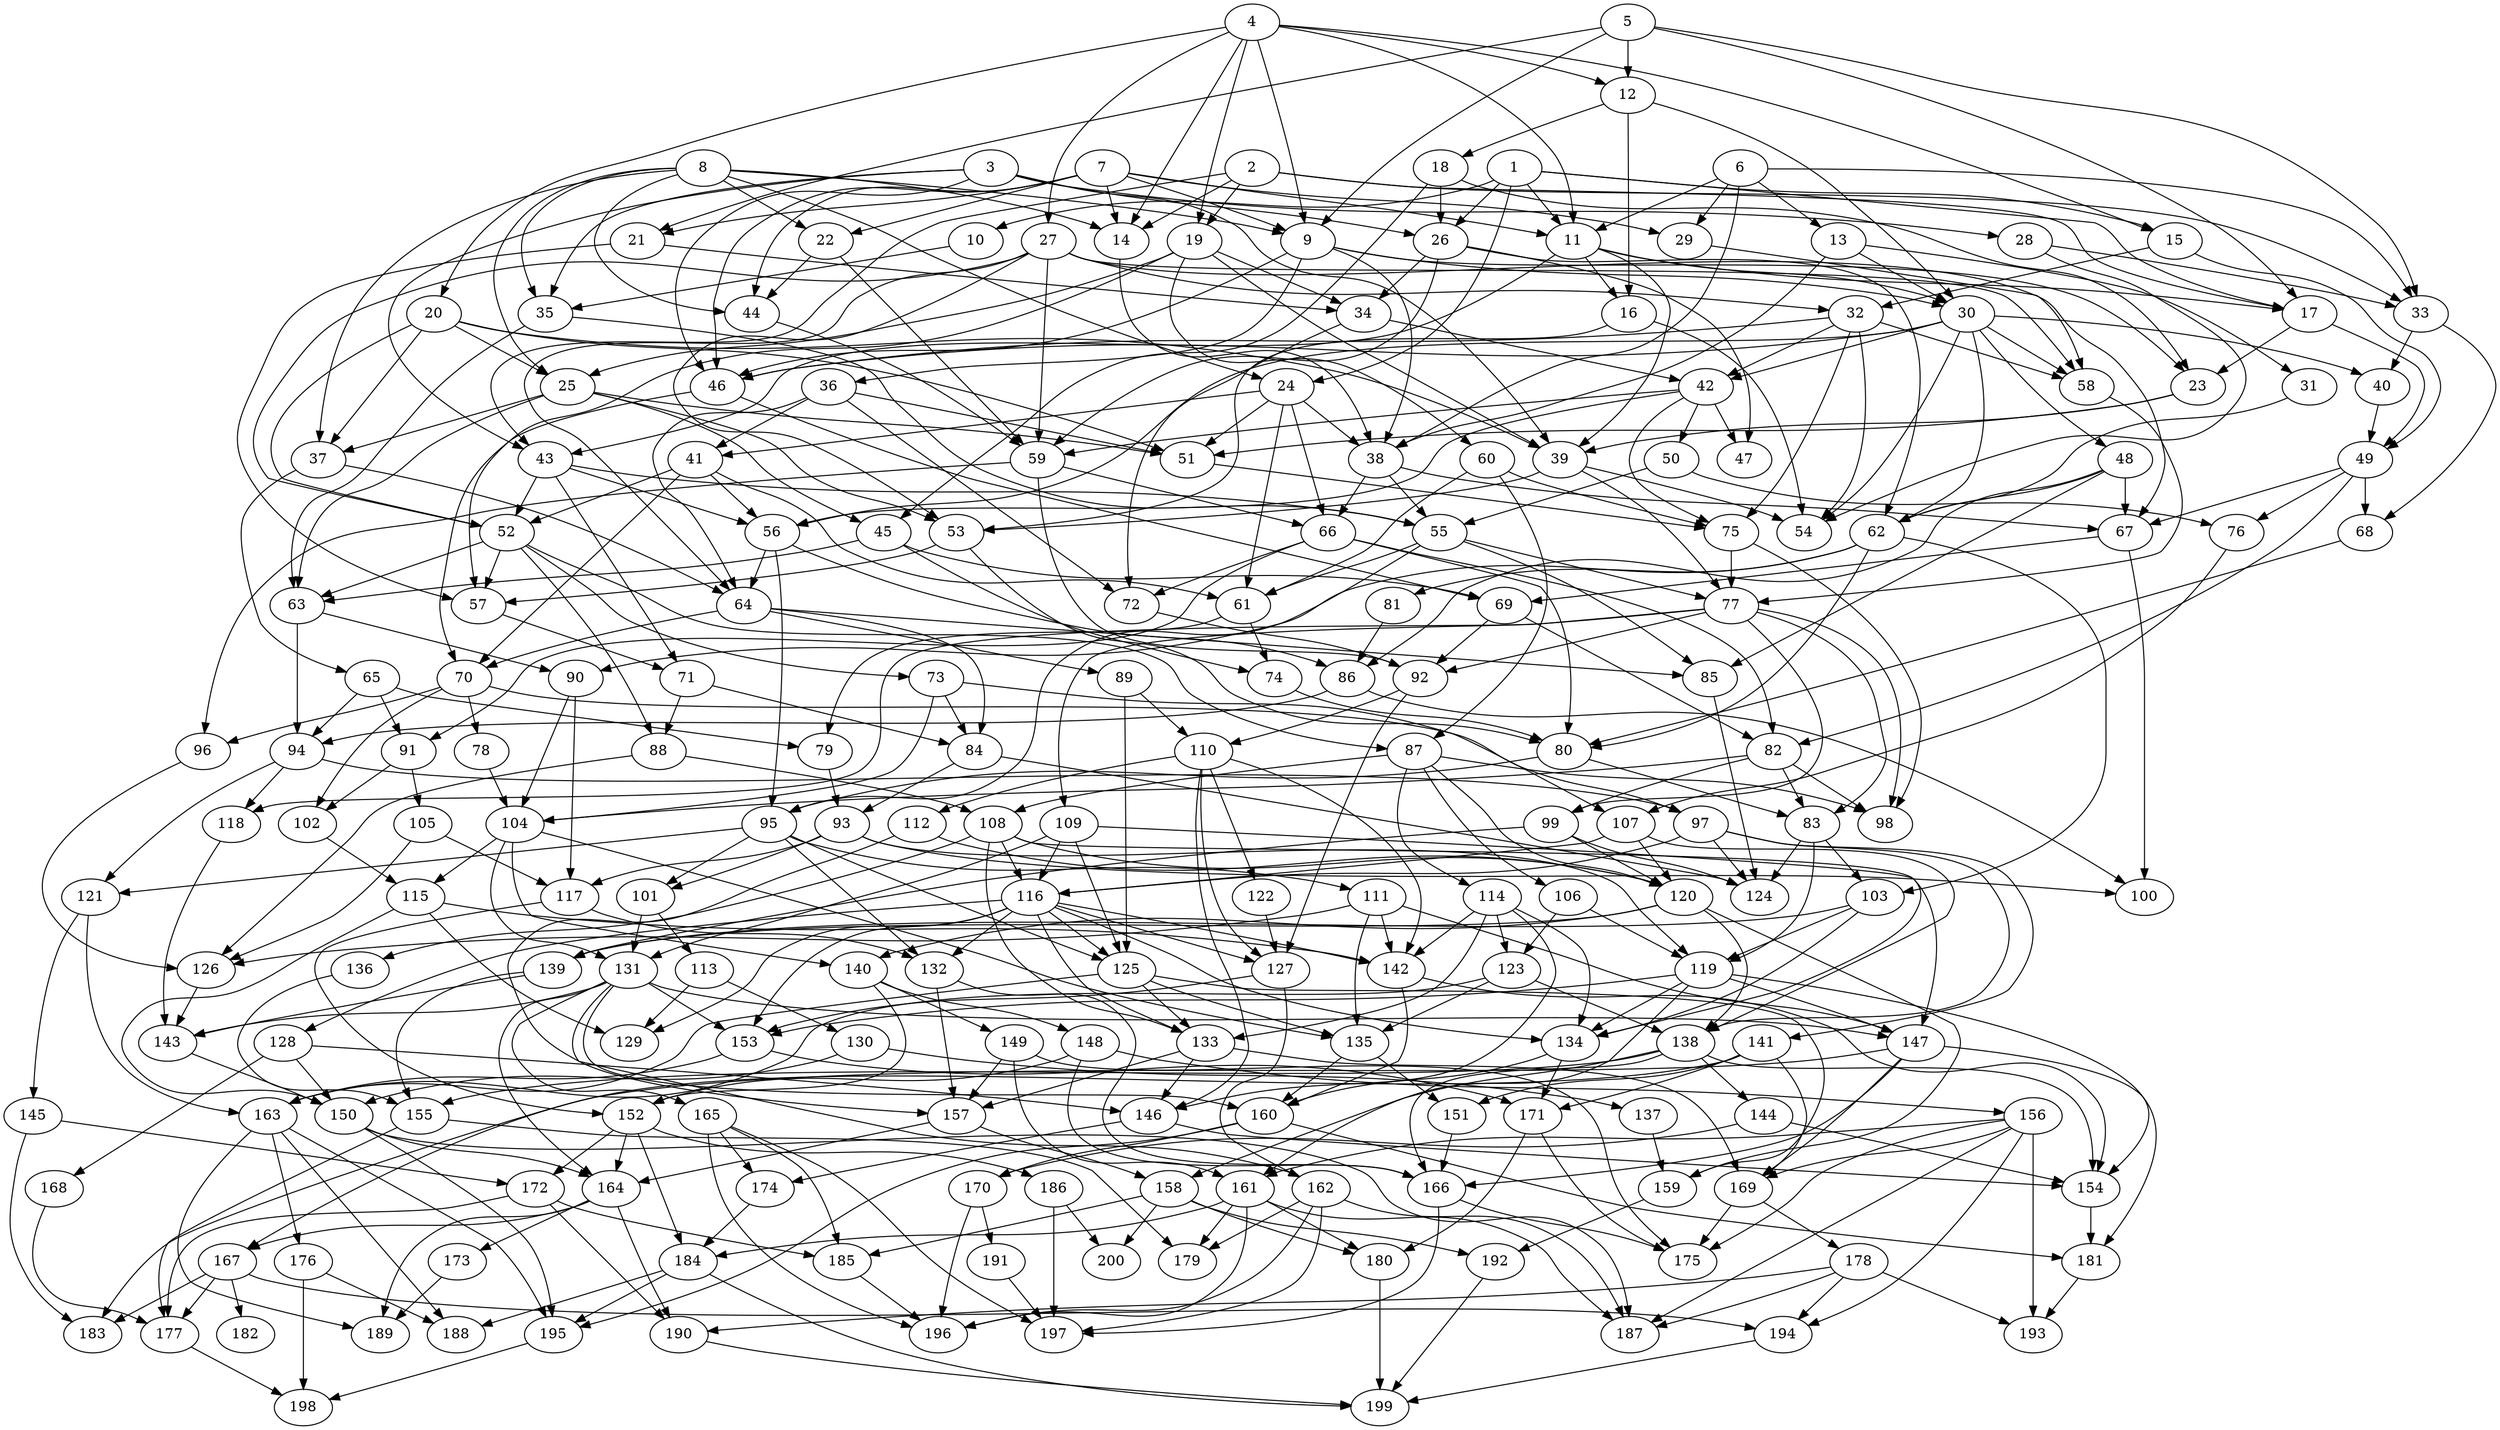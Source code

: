 // DAG automatically generated by daggen at Wed Apr 12 12:21:38 2017
// ./daggen --dot -n 200 --jump=5 --fat=0.4 --regularity=0.8 --density=0.6 
digraph G {
  1 [size="25964885977", alpha="0.12"]
  1 -> 10 [size ="75497472"]
  1 -> 11 [size ="75497472"]
  1 -> 15 [size ="75497472"]
  1 -> 17 [size ="75497472"]
  1 -> 24 [size ="75497472"]
  1 -> 26 [size ="75497472"]
  2 [size="1140397062826", alpha="0.14"]
  2 -> 14 [size ="679477248"]
  2 -> 17 [size ="679477248"]
  2 -> 19 [size ="679477248"]
  2 -> 33 [size ="679477248"]
  2 -> 43 [size ="679477248"]
  3 [size="33122401158", alpha="0.07"]
  3 -> 26 [size ="679477248"]
  3 -> 28 [size ="679477248"]
  3 -> 35 [size ="679477248"]
  3 -> 39 [size ="679477248"]
  3 -> 43 [size ="679477248"]
  3 -> 46 [size ="679477248"]
  4 [size="21089261641", alpha="0.06"]
  4 -> 9 [size ="33554432"]
  4 -> 11 [size ="33554432"]
  4 -> 12 [size ="33554432"]
  4 -> 14 [size ="33554432"]
  4 -> 15 [size ="33554432"]
  4 -> 19 [size ="33554432"]
  4 -> 20 [size ="33554432"]
  4 -> 27 [size ="33554432"]
  5 [size="24059775100", alpha="0.12"]
  5 -> 9 [size ="536870912"]
  5 -> 12 [size ="536870912"]
  5 -> 17 [size ="536870912"]
  5 -> 21 [size ="536870912"]
  5 -> 33 [size ="536870912"]
  6 [size="6160415222", alpha="0.11"]
  6 -> 11 [size ="209715200"]
  6 -> 13 [size ="209715200"]
  6 -> 29 [size ="209715200"]
  6 -> 33 [size ="209715200"]
  6 -> 38 [size ="209715200"]
  7 [size="1073741824000", alpha="0.01"]
  7 -> 9 [size ="838860800"]
  7 -> 11 [size ="838860800"]
  7 -> 14 [size ="838860800"]
  7 -> 21 [size ="838860800"]
  7 -> 22 [size ="838860800"]
  7 -> 29 [size ="838860800"]
  7 -> 44 [size ="838860800"]
  7 -> 46 [size ="838860800"]
  8 [size="186075096754", alpha="0.15"]
  8 -> 9 [size ="301989888"]
  8 -> 14 [size ="301989888"]
  8 -> 22 [size ="301989888"]
  8 -> 24 [size ="301989888"]
  8 -> 25 [size ="301989888"]
  8 -> 35 [size ="301989888"]
  8 -> 37 [size ="301989888"]
  8 -> 44 [size ="301989888"]
  9 [size="134217728000", alpha="0.04"]
  9 -> 23 [size ="209715200"]
  9 -> 30 [size ="209715200"]
  9 -> 36 [size ="209715200"]
  9 -> 38 [size ="209715200"]
  9 -> 46 [size ="209715200"]
  10 [size="3111972638", alpha="0.03"]
  10 -> 35 [size ="134217728"]
  11 [size="41100584138", alpha="0.01"]
  11 -> 16 [size ="838860800"]
  11 -> 17 [size ="838860800"]
  11 -> 30 [size ="838860800"]
  11 -> 39 [size ="838860800"]
  11 -> 43 [size ="838860800"]
  12 [size="8589934592", alpha="0.16"]
  12 -> 16 [size ="33554432"]
  12 -> 18 [size ="33554432"]
  12 -> 30 [size ="33554432"]
  13 [size="123249650992", alpha="0.03"]
  13 -> 30 [size ="536870912"]
  13 -> 31 [size ="536870912"]
  13 -> 38 [size ="536870912"]
  14 [size="275111774154", alpha="0.07"]
  14 -> 38 [size ="209715200"]
  15 [size="196506473850", alpha="0.04"]
  15 -> 32 [size ="411041792"]
  15 -> 49 [size ="411041792"]
  16 [size="14914986371", alpha="0.18"]
  16 -> 53 [size ="301989888"]
  16 -> 54 [size ="301989888"]
  17 [size="673715150", alpha="0.07"]
  17 -> 23 [size ="33554432"]
  17 -> 49 [size ="33554432"]
  18 [size="2816968000", alpha="0.10"]
  18 -> 23 [size ="301989888"]
  18 -> 26 [size ="301989888"]
  18 -> 45 [size ="301989888"]
  19 [size="4443703366", alpha="0.17"]
  19 -> 25 [size ="536870912"]
  19 -> 34 [size ="536870912"]
  19 -> 39 [size ="536870912"]
  19 -> 57 [size ="536870912"]
  19 -> 60 [size ="536870912"]
  20 [size="42218131711", alpha="0.15"]
  20 -> 25 [size ="33554432"]
  20 -> 37 [size ="33554432"]
  20 -> 39 [size ="33554432"]
  20 -> 51 [size ="33554432"]
  20 -> 52 [size ="33554432"]
  21 [size="234467766318", alpha="0.06"]
  21 -> 34 [size ="838860800"]
  21 -> 57 [size ="838860800"]
  22 [size="27479794505", alpha="0.10"]
  22 -> 44 [size ="679477248"]
  22 -> 59 [size ="679477248"]
  23 [size="549755813888", alpha="0.05"]
  23 -> 39 [size ="536870912"]
  23 -> 51 [size ="536870912"]
  24 [size="549755813888", alpha="0.16"]
  24 -> 38 [size ="536870912"]
  24 -> 41 [size ="536870912"]
  24 -> 51 [size ="536870912"]
  24 -> 61 [size ="536870912"]
  24 -> 66 [size ="536870912"]
  25 [size="782757789696", alpha="0.06"]
  25 -> 37 [size ="679477248"]
  25 -> 45 [size ="679477248"]
  25 -> 51 [size ="679477248"]
  25 -> 53 [size ="679477248"]
  25 -> 63 [size ="679477248"]
  26 [size="5924987458", alpha="0.01"]
  26 -> 34 [size ="134217728"]
  26 -> 47 [size ="134217728"]
  26 -> 59 [size ="134217728"]
  26 -> 62 [size ="134217728"]
  27 [size="368293445632", alpha="0.14"]
  27 -> 32 [size ="411041792"]
  27 -> 52 [size ="411041792"]
  27 -> 53 [size ="411041792"]
  27 -> 58 [size ="411041792"]
  27 -> 59 [size ="411041792"]
  27 -> 64 [size ="411041792"]
  27 -> 67 [size ="411041792"]
  28 [size="28991029248", alpha="0.02"]
  28 -> 33 [size ="75497472"]
  28 -> 54 [size ="75497472"]
  29 [size="12039686543", alpha="0.09"]
  29 -> 58 [size ="411041792"]
  30 [size="186566682727", alpha="0.15"]
  30 -> 40 [size ="838860800"]
  30 -> 42 [size ="838860800"]
  30 -> 46 [size ="838860800"]
  30 -> 48 [size ="838860800"]
  30 -> 54 [size ="838860800"]
  30 -> 56 [size ="838860800"]
  30 -> 58 [size ="838860800"]
  30 -> 62 [size ="838860800"]
  31 [size="8589934592", alpha="0.16"]
  31 -> 62 [size ="33554432"]
  32 [size="27652223896", alpha="0.00"]
  32 -> 42 [size ="75497472"]
  32 -> 46 [size ="75497472"]
  32 -> 54 [size ="75497472"]
  32 -> 58 [size ="75497472"]
  32 -> 75 [size ="75497472"]
  33 [size="134217728000", alpha="0.14"]
  33 -> 40 [size ="209715200"]
  33 -> 68 [size ="209715200"]
  34 [size="2311486900", alpha="0.01"]
  34 -> 42 [size ="209715200"]
  34 -> 72 [size ="209715200"]
  35 [size="134217728000", alpha="0.11"]
  35 -> 55 [size ="209715200"]
  35 -> 63 [size ="209715200"]
  36 [size="66951750120", alpha="0.17"]
  36 -> 41 [size ="134217728"]
  36 -> 51 [size ="134217728"]
  36 -> 64 [size ="134217728"]
  36 -> 72 [size ="134217728"]
  37 [size="368293445632", alpha="0.11"]
  37 -> 64 [size ="411041792"]
  37 -> 65 [size ="411041792"]
  38 [size="1073741824000", alpha="0.00"]
  38 -> 55 [size ="838860800"]
  38 -> 66 [size ="838860800"]
  38 -> 67 [size ="838860800"]
  39 [size="530558186763", alpha="0.02"]
  39 -> 53 [size ="838860800"]
  39 -> 54 [size ="838860800"]
  39 -> 77 [size ="838860800"]
  40 [size="134217728000", alpha="0.17"]
  40 -> 49 [size ="209715200"]
  41 [size="28991029248", alpha="0.11"]
  41 -> 52 [size ="75497472"]
  41 -> 56 [size ="75497472"]
  41 -> 61 [size ="75497472"]
  41 -> 70 [size ="75497472"]
  42 [size="7649398113", alpha="0.16"]
  42 -> 47 [size ="301989888"]
  42 -> 50 [size ="301989888"]
  42 -> 56 [size ="301989888"]
  42 -> 59 [size ="301989888"]
  42 -> 75 [size ="301989888"]
  43 [size="1073741824000", alpha="0.04"]
  43 -> 52 [size ="838860800"]
  43 -> 55 [size ="838860800"]
  43 -> 56 [size ="838860800"]
  43 -> 71 [size ="838860800"]
  44 [size="368293445632", alpha="0.04"]
  44 -> 59 [size ="411041792"]
  45 [size="1073741824000", alpha="0.19"]
  45 -> 63 [size ="838860800"]
  45 -> 69 [size ="838860800"]
  45 -> 74 [size ="838860800"]
  46 [size="4438363387", alpha="0.11"]
  46 -> 69 [size ="411041792"]
  46 -> 70 [size ="411041792"]
  47 [size="6963712729", alpha="0.15"]
  48 [size="28991029248", alpha="0.08"]
  48 -> 62 [size ="75497472"]
  48 -> 67 [size ="75497472"]
  48 -> 85 [size ="75497472"]
  48 -> 86 [size ="75497472"]
  49 [size="1154647615", alpha="0.12"]
  49 -> 67 [size ="75497472"]
  49 -> 68 [size ="75497472"]
  49 -> 76 [size ="75497472"]
  49 -> 82 [size ="75497472"]
  50 [size="7966160739", alpha="0.08"]
  50 -> 55 [size ="209715200"]
  50 -> 76 [size ="209715200"]
  51 [size="915643071538", alpha="0.09"]
  51 -> 75 [size ="679477248"]
  52 [size="668178688736", alpha="0.14"]
  52 -> 57 [size ="536870912"]
  52 -> 63 [size ="536870912"]
  52 -> 73 [size ="536870912"]
  52 -> 87 [size ="536870912"]
  52 -> 88 [size ="536870912"]
  53 [size="8589934592", alpha="0.15"]
  53 -> 57 [size ="33554432"]
  53 -> 80 [size ="33554432"]
  54 [size="231928233984", alpha="0.16"]
  55 [size="309042132219", alpha="0.12"]
  55 -> 61 [size ="209715200"]
  55 -> 77 [size ="209715200"]
  55 -> 85 [size ="209715200"]
  55 -> 95 [size ="209715200"]
  56 [size="201254702480", alpha="0.17"]
  56 -> 64 [size ="536870912"]
  56 -> 86 [size ="536870912"]
  56 -> 95 [size ="536870912"]
  57 [size="68719476736", alpha="0.14"]
  57 -> 71 [size ="134217728"]
  58 [size="11902231809", alpha="0.06"]
  58 -> 77 [size ="209715200"]
  59 [size="526477313657", alpha="0.08"]
  59 -> 66 [size ="411041792"]
  59 -> 92 [size ="411041792"]
  59 -> 96 [size ="411041792"]
  60 [size="241034334373", alpha="0.11"]
  60 -> 61 [size ="301989888"]
  60 -> 75 [size ="301989888"]
  60 -> 87 [size ="301989888"]
  61 [size="782757789696", alpha="0.05"]
  61 -> 74 [size ="679477248"]
  61 -> 79 [size ="679477248"]
  62 [size="127533871776", alpha="0.13"]
  62 -> 80 [size ="134217728"]
  62 -> 81 [size ="134217728"]
  62 -> 90 [size ="134217728"]
  62 -> 103 [size ="134217728"]
  63 [size="12126562791", alpha="0.03"]
  63 -> 90 [size ="301989888"]
  63 -> 94 [size ="301989888"]
  64 [size="287139667100", alpha="0.19"]
  64 -> 70 [size ="536870912"]
  64 -> 84 [size ="536870912"]
  64 -> 85 [size ="536870912"]
  64 -> 89 [size ="536870912"]
  65 [size="28991029248", alpha="0.11"]
  65 -> 79 [size ="75497472"]
  65 -> 91 [size ="75497472"]
  65 -> 94 [size ="75497472"]
  66 [size="251205963510", alpha="0.20"]
  66 -> 72 [size ="209715200"]
  66 -> 80 [size ="209715200"]
  66 -> 82 [size ="209715200"]
  66 -> 91 [size ="209715200"]
  67 [size="342008734545", alpha="0.19"]
  67 -> 69 [size ="301989888"]
  67 -> 100 [size ="301989888"]
  68 [size="23704278257", alpha="0.18"]
  68 -> 80 [size ="33554432"]
  69 [size="3888914345", alpha="0.09"]
  69 -> 82 [size ="75497472"]
  69 -> 92 [size ="75497472"]
  70 [size="103948660843", alpha="0.17"]
  70 -> 78 [size ="209715200"]
  70 -> 96 [size ="209715200"]
  70 -> 97 [size ="209715200"]
  70 -> 102 [size ="209715200"]
  71 [size="507766229734", alpha="0.10"]
  71 -> 84 [size ="679477248"]
  71 -> 88 [size ="679477248"]
  72 [size="95662662198", alpha="0.14"]
  72 -> 92 [size ="411041792"]
  73 [size="74096970540", alpha="0.16"]
  73 -> 84 [size ="301989888"]
  73 -> 104 [size ="301989888"]
  73 -> 107 [size ="301989888"]
  74 [size="234191246848", alpha="0.05"]
  74 -> 80 [size ="536870912"]
  75 [size="782757789696", alpha="0.18"]
  75 -> 77 [size ="679477248"]
  75 -> 98 [size ="679477248"]
  76 [size="368293445632", alpha="0.15"]
  76 -> 107 [size ="411041792"]
  77 [size="134217728000", alpha="0.16"]
  77 -> 83 [size ="209715200"]
  77 -> 92 [size ="209715200"]
  77 -> 98 [size ="209715200"]
  77 -> 99 [size ="209715200"]
  77 -> 109 [size ="209715200"]
  77 -> 118 [size ="209715200"]
  78 [size="28991029248", alpha="0.20"]
  78 -> 104 [size ="75497472"]
  79 [size="444081935773", alpha="0.04"]
  79 -> 93 [size ="411041792"]
  80 [size="600846426061", alpha="0.02"]
  80 -> 83 [size ="411041792"]
  80 -> 95 [size ="411041792"]
  81 [size="1073741824000", alpha="0.13"]
  81 -> 86 [size ="838860800"]
  82 [size="134217728000", alpha="0.03"]
  82 -> 83 [size ="209715200"]
  82 -> 98 [size ="209715200"]
  82 -> 99 [size ="209715200"]
  82 -> 104 [size ="209715200"]
  83 [size="1073741824000", alpha="0.10"]
  83 -> 103 [size ="838860800"]
  83 -> 119 [size ="838860800"]
  83 -> 124 [size ="838860800"]
  84 [size="549755813888", alpha="0.03"]
  84 -> 93 [size ="536870912"]
  84 -> 124 [size ="536870912"]
  85 [size="19722925437", alpha="0.01"]
  85 -> 124 [size ="679477248"]
  86 [size="15723457001", alpha="0.05"]
  86 -> 94 [size ="411041792"]
  86 -> 100 [size ="411041792"]
  87 [size="62765553482", alpha="0.16"]
  87 -> 98 [size ="75497472"]
  87 -> 106 [size ="75497472"]
  87 -> 108 [size ="75497472"]
  87 -> 114 [size ="75497472"]
  87 -> 120 [size ="75497472"]
  88 [size="154102144621", alpha="0.06"]
  88 -> 108 [size ="209715200"]
  88 -> 126 [size ="209715200"]
  89 [size="576916228194", alpha="0.19"]
  89 -> 110 [size ="411041792"]
  89 -> 125 [size ="411041792"]
  90 [size="368293445632", alpha="0.10"]
  90 -> 104 [size ="411041792"]
  90 -> 117 [size ="411041792"]
  91 [size="1073741824000", alpha="0.13"]
  91 -> 102 [size ="838860800"]
  91 -> 105 [size ="838860800"]
  92 [size="638830302", alpha="0.19"]
  92 -> 110 [size ="33554432"]
  92 -> 127 [size ="33554432"]
  93 [size="19810113168", alpha="0.04"]
  93 -> 100 [size ="411041792"]
  93 -> 101 [size ="411041792"]
  93 -> 117 [size ="411041792"]
  93 -> 119 [size ="411041792"]
  94 [size="28590573336", alpha="0.08"]
  94 -> 97 [size ="134217728"]
  94 -> 118 [size ="134217728"]
  94 -> 121 [size ="134217728"]
  95 [size="231928233984", alpha="0.18"]
  95 -> 101 [size ="301989888"]
  95 -> 111 [size ="301989888"]
  95 -> 121 [size ="301989888"]
  95 -> 125 [size ="301989888"]
  95 -> 132 [size ="301989888"]
  96 [size="1712363346", alpha="0.18"]
  96 -> 126 [size ="134217728"]
  97 [size="321916537638", alpha="0.10"]
  97 -> 116 [size ="838860800"]
  97 -> 124 [size ="838860800"]
  97 -> 138 [size ="838860800"]
  97 -> 141 [size ="838860800"]
  98 [size="1390939486061", alpha="0.17"]
  99 [size="107553146151", alpha="0.05"]
  99 -> 120 [size ="75497472"]
  99 -> 124 [size ="75497472"]
  99 -> 139 [size ="75497472"]
  100 [size="40445932711", alpha="0.14"]
  101 [size="1073741824000", alpha="0.05"]
  101 -> 113 [size ="838860800"]
  101 -> 131 [size ="838860800"]
  102 [size="28991029248", alpha="0.13"]
  102 -> 115 [size ="75497472"]
  103 [size="7410948892", alpha="0.13"]
  103 -> 119 [size ="134217728"]
  103 -> 134 [size ="134217728"]
  103 -> 139 [size ="134217728"]
  104 [size="1073741824000", alpha="0.17"]
  104 -> 115 [size ="838860800"]
  104 -> 131 [size ="838860800"]
  104 -> 135 [size ="838860800"]
  104 -> 140 [size ="838860800"]
  105 [size="538360019549", alpha="0.16"]
  105 -> 117 [size ="679477248"]
  105 -> 126 [size ="679477248"]
  106 [size="5499271183", alpha="0.10"]
  106 -> 119 [size ="209715200"]
  106 -> 123 [size ="209715200"]
  107 [size="51974169768", alpha="0.09"]
  107 -> 116 [size ="134217728"]
  107 -> 120 [size ="134217728"]
  107 -> 138 [size ="134217728"]
  108 [size="308022005241", alpha="0.08"]
  108 -> 116 [size ="209715200"]
  108 -> 120 [size ="209715200"]
  108 -> 133 [size ="209715200"]
  108 -> 136 [size ="209715200"]
  108 -> 147 [size ="209715200"]
  109 [size="434762382", alpha="0.05"]
  109 -> 116 [size ="33554432"]
  109 -> 125 [size ="33554432"]
  109 -> 131 [size ="33554432"]
  109 -> 134 [size ="33554432"]
  110 [size="231928233984", alpha="0.16"]
  110 -> 112 [size ="301989888"]
  110 -> 122 [size ="301989888"]
  110 -> 127 [size ="301989888"]
  110 -> 142 [size ="301989888"]
  110 -> 146 [size ="301989888"]
  111 [size="2560367026", alpha="0.01"]
  111 -> 126 [size ="75497472"]
  111 -> 135 [size ="75497472"]
  111 -> 142 [size ="75497472"]
  111 -> 147 [size ="75497472"]
  112 [size="110323833808", alpha="0.01"]
  112 -> 120 [size ="75497472"]
  112 -> 157 [size ="75497472"]
  113 [size="134217728000", alpha="0.15"]
  113 -> 129 [size ="209715200"]
  113 -> 130 [size ="209715200"]
  114 [size="368293445632", alpha="0.18"]
  114 -> 123 [size ="411041792"]
  114 -> 133 [size ="411041792"]
  114 -> 134 [size ="411041792"]
  114 -> 142 [size ="411041792"]
  114 -> 146 [size ="411041792"]
  115 [size="368293445632", alpha="0.01"]
  115 -> 129 [size ="411041792"]
  115 -> 142 [size ="411041792"]
  115 -> 150 [size ="411041792"]
  116 [size="761876675673", alpha="0.00"]
  116 -> 125 [size ="838860800"]
  116 -> 127 [size ="838860800"]
  116 -> 128 [size ="838860800"]
  116 -> 129 [size ="838860800"]
  116 -> 132 [size ="838860800"]
  116 -> 133 [size ="838860800"]
  116 -> 134 [size ="838860800"]
  116 -> 142 [size ="838860800"]
  116 -> 153 [size ="838860800"]
  117 [size="107809442879", alpha="0.01"]
  117 -> 132 [size ="301989888"]
  117 -> 152 [size ="301989888"]
  118 [size="3290569452", alpha="0.11"]
  118 -> 143 [size ="209715200"]
  119 [size="247748887452", alpha="0.16"]
  119 -> 134 [size ="411041792"]
  119 -> 147 [size ="411041792"]
  119 -> 153 [size ="411041792"]
  119 -> 154 [size ="411041792"]
  119 -> 161 [size ="411041792"]
  120 [size="5264548552", alpha="0.13"]
  120 -> 138 [size ="134217728"]
  120 -> 139 [size ="134217728"]
  120 -> 140 [size ="134217728"]
  120 -> 159 [size ="134217728"]
  121 [size="30961026908", alpha="0.08"]
  121 -> 145 [size ="679477248"]
  121 -> 163 [size ="679477248"]
  122 [size="28991029248", alpha="0.16"]
  122 -> 127 [size ="75497472"]
  123 [size="17252229620", alpha="0.12"]
  123 -> 135 [size ="411041792"]
  123 -> 138 [size ="411041792"]
  123 -> 163 [size ="411041792"]
  124 [size="892035586", alpha="0.13"]
  125 [size="11694964998", alpha="0.17"]
  125 -> 133 [size ="209715200"]
  125 -> 135 [size ="209715200"]
  125 -> 159 [size ="209715200"]
  125 -> 163 [size ="209715200"]
  126 [size="30213476088", alpha="0.12"]
  126 -> 143 [size ="838860800"]
  127 [size="5807673974", alpha="0.01"]
  127 -> 153 [size ="536870912"]
  127 -> 162 [size ="536870912"]
  128 [size="211684563339", alpha="0.09"]
  128 -> 146 [size ="411041792"]
  128 -> 150 [size ="411041792"]
  128 -> 168 [size ="411041792"]
  129 [size="782757789696", alpha="0.01"]
  130 [size="549755813888", alpha="0.07"]
  130 -> 137 [size ="536870912"]
  130 -> 150 [size ="536870912"]
  131 [size="549755813888", alpha="0.17"]
  131 -> 143 [size ="536870912"]
  131 -> 147 [size ="536870912"]
  131 -> 153 [size ="536870912"]
  131 -> 160 [size ="536870912"]
  131 -> 162 [size ="536870912"]
  131 -> 164 [size ="536870912"]
  131 -> 165 [size ="536870912"]
  132 [size="1370948790", alpha="0.10"]
  132 -> 157 [size ="33554432"]
  132 -> 166 [size ="33554432"]
  133 [size="3142577732", alpha="0.09"]
  133 -> 146 [size ="209715200"]
  133 -> 157 [size ="209715200"]
  133 -> 169 [size ="209715200"]
  134 [size="21331625668", alpha="0.08"]
  134 -> 160 [size ="411041792"]
  134 -> 171 [size ="411041792"]
  135 [size="548406474966", alpha="0.09"]
  135 -> 151 [size ="679477248"]
  135 -> 160 [size ="679477248"]
  136 [size="368293445632", alpha="0.10"]
  136 -> 155 [size ="411041792"]
  137 [size="28991029248", alpha="0.17"]
  137 -> 159 [size ="75497472"]
  138 [size="26946124500", alpha="0.13"]
  138 -> 144 [size ="838860800"]
  138 -> 154 [size ="838860800"]
  138 -> 155 [size ="838860800"]
  138 -> 158 [size ="838860800"]
  138 -> 166 [size ="838860800"]
  139 [size="34006021445", alpha="0.05"]
  139 -> 143 [size ="75497472"]
  139 -> 155 [size ="75497472"]
  140 [size="41635548558", alpha="0.05"]
  140 -> 148 [size ="679477248"]
  140 -> 149 [size ="679477248"]
  140 -> 152 [size ="679477248"]
  141 [size="10803112595", alpha="0.14"]
  141 -> 151 [size ="33554432"]
  141 -> 167 [size ="33554432"]
  141 -> 169 [size ="33554432"]
  141 -> 171 [size ="33554432"]
  142 [size="1031284751129", alpha="0.15"]
  142 -> 154 [size ="838860800"]
  142 -> 160 [size ="838860800"]
  143 [size="1292213842", alpha="0.14"]
  143 -> 150 [size ="33554432"]
  144 [size="4575274431", alpha="0.17"]
  144 -> 154 [size ="411041792"]
  144 -> 170 [size ="411041792"]
  145 [size="921483830515", alpha="0.14"]
  145 -> 172 [size ="679477248"]
  145 -> 183 [size ="679477248"]
  146 [size="28991029248", alpha="0.08"]
  146 -> 154 [size ="75497472"]
  146 -> 174 [size ="75497472"]
  147 [size="4094491624", alpha="0.19"]
  147 -> 166 [size ="75497472"]
  147 -> 169 [size ="75497472"]
  147 -> 181 [size ="75497472"]
  147 -> 183 [size ="75497472"]
  148 [size="396903424112", alpha="0.17"]
  148 -> 152 [size ="536870912"]
  148 -> 156 [size ="536870912"]
  148 -> 166 [size ="536870912"]
  149 [size="16423638441", alpha="0.08"]
  149 -> 157 [size ="301989888"]
  149 -> 161 [size ="301989888"]
  149 -> 175 [size ="301989888"]
  150 [size="13543231143", alpha="0.12"]
  150 -> 164 [size ="301989888"]
  150 -> 187 [size ="301989888"]
  150 -> 195 [size ="301989888"]
  151 [size="43461415269", alpha="0.17"]
  151 -> 166 [size ="75497472"]
  152 [size="190133986652", alpha="0.03"]
  152 -> 164 [size ="209715200"]
  152 -> 172 [size ="209715200"]
  152 -> 184 [size ="209715200"]
  152 -> 186 [size ="209715200"]
  153 [size="68719476736", alpha="0.10"]
  153 -> 163 [size ="134217728"]
  153 -> 171 [size ="134217728"]
  154 [size="89525618517", alpha="0.10"]
  154 -> 181 [size ="209715200"]
  155 [size="790021145733", alpha="0.15"]
  155 -> 177 [size ="838860800"]
  155 -> 179 [size ="838860800"]
  156 [size="744712303459", alpha="0.07"]
  156 -> 161 [size ="679477248"]
  156 -> 169 [size ="679477248"]
  156 -> 175 [size ="679477248"]
  156 -> 187 [size ="679477248"]
  156 -> 193 [size ="679477248"]
  156 -> 194 [size ="679477248"]
  157 [size="92348893845", alpha="0.19"]
  157 -> 158 [size ="209715200"]
  157 -> 164 [size ="209715200"]
  158 [size="37571128748", alpha="0.01"]
  158 -> 180 [size ="679477248"]
  158 -> 185 [size ="679477248"]
  158 -> 192 [size ="679477248"]
  158 -> 200 [size ="679477248"]
  159 [size="28991029248", alpha="0.10"]
  159 -> 192 [size ="75497472"]
  160 [size="8766009997", alpha="0.13"]
  160 -> 170 [size ="209715200"]
  160 -> 181 [size ="209715200"]
  160 -> 195 [size ="209715200"]
  161 [size="8589934592", alpha="0.07"]
  161 -> 179 [size ="33554432"]
  161 -> 180 [size ="33554432"]
  161 -> 184 [size ="33554432"]
  161 -> 187 [size ="33554432"]
  161 -> 196 [size ="33554432"]
  162 [size="368293445632", alpha="0.13"]
  162 -> 179 [size ="411041792"]
  162 -> 187 [size ="411041792"]
  162 -> 196 [size ="411041792"]
  162 -> 197 [size ="411041792"]
  163 [size="231928233984", alpha="0.07"]
  163 -> 176 [size ="301989888"]
  163 -> 188 [size ="301989888"]
  163 -> 189 [size ="301989888"]
  163 -> 195 [size ="301989888"]
  164 [size="1073741824000", alpha="0.06"]
  164 -> 167 [size ="838860800"]
  164 -> 173 [size ="838860800"]
  164 -> 189 [size ="838860800"]
  164 -> 190 [size ="838860800"]
  165 [size="28991029248", alpha="0.01"]
  165 -> 174 [size ="75497472"]
  165 -> 185 [size ="75497472"]
  165 -> 196 [size ="75497472"]
  165 -> 197 [size ="75497472"]
  166 [size="168208104816", alpha="0.08"]
  166 -> 175 [size ="134217728"]
  166 -> 197 [size ="134217728"]
  167 [size="25833978027", alpha="0.19"]
  167 -> 177 [size ="411041792"]
  167 -> 182 [size ="411041792"]
  167 -> 183 [size ="411041792"]
  167 -> 194 [size ="411041792"]
  168 [size="409908496381", alpha="0.12"]
  168 -> 177 [size ="411041792"]
  169 [size="8589934592", alpha="0.14"]
  169 -> 175 [size ="33554432"]
  169 -> 178 [size ="33554432"]
  170 [size="748587253700", alpha="0.05"]
  170 -> 191 [size ="536870912"]
  170 -> 196 [size ="536870912"]
  171 [size="8589934592", alpha="0.20"]
  171 -> 175 [size ="33554432"]
  171 -> 180 [size ="33554432"]
  172 [size="549755813888", alpha="0.19"]
  172 -> 177 [size ="536870912"]
  172 -> 185 [size ="536870912"]
  172 -> 190 [size ="536870912"]
  173 [size="549755813888", alpha="0.19"]
  173 -> 189 [size ="536870912"]
  174 [size="134217728000", alpha="0.20"]
  174 -> 184 [size ="209715200"]
  175 [size="760096668", alpha="0.13"]
  176 [size="708029450896", alpha="0.17"]
  176 -> 188 [size ="679477248"]
  176 -> 198 [size ="679477248"]
  177 [size="2517027216", alpha="0.01"]
  177 -> 198 [size ="134217728"]
  178 [size="8589934592", alpha="0.02"]
  178 -> 187 [size ="33554432"]
  178 -> 190 [size ="33554432"]
  178 -> 193 [size ="33554432"]
  178 -> 194 [size ="33554432"]
  179 [size="368293445632", alpha="0.06"]
  180 [size="28991029248", alpha="0.18"]
  180 -> 199 [size ="75497472"]
  181 [size="19989485912", alpha="0.07"]
  181 -> 193 [size ="838860800"]
  182 [size="4448602962", alpha="0.08"]
  183 [size="231928233984", alpha="0.06"]
  184 [size="782757789696", alpha="0.03"]
  184 -> 188 [size ="679477248"]
  184 -> 195 [size ="679477248"]
  184 -> 199 [size ="679477248"]
  185 [size="351605481343", alpha="0.10"]
  185 -> 196 [size ="301989888"]
  186 [size="293469505006", alpha="0.02"]
  186 -> 197 [size ="301989888"]
  186 -> 200 [size ="301989888"]
  187 [size="231928233984", alpha="0.14"]
  188 [size="3552124935", alpha="0.03"]
  189 [size="1073741824000", alpha="0.07"]
  190 [size="755114895548", alpha="0.04"]
  190 -> 199 [size ="536870912"]
  191 [size="4045933648", alpha="0.20"]
  191 -> 197 [size ="75497472"]
  192 [size="34030057663", alpha="0.12"]
  192 -> 199 [size ="33554432"]
  193 [size="6065477082", alpha="0.18"]
  194 [size="38829651750", alpha="0.08"]
  194 -> 199 [size ="838860800"]
  195 [size="6344214550", alpha="0.11"]
  195 -> 198 [size ="209715200"]
  196 [size="8589934592", alpha="0.01"]
  197 [size="28991029248", alpha="0.17"]
  198 [size="1073741824000", alpha="0.02"]
  199 [size="922699677881", alpha="0.02"]
  200 [size="2572619536", alpha="0.13"]
}

